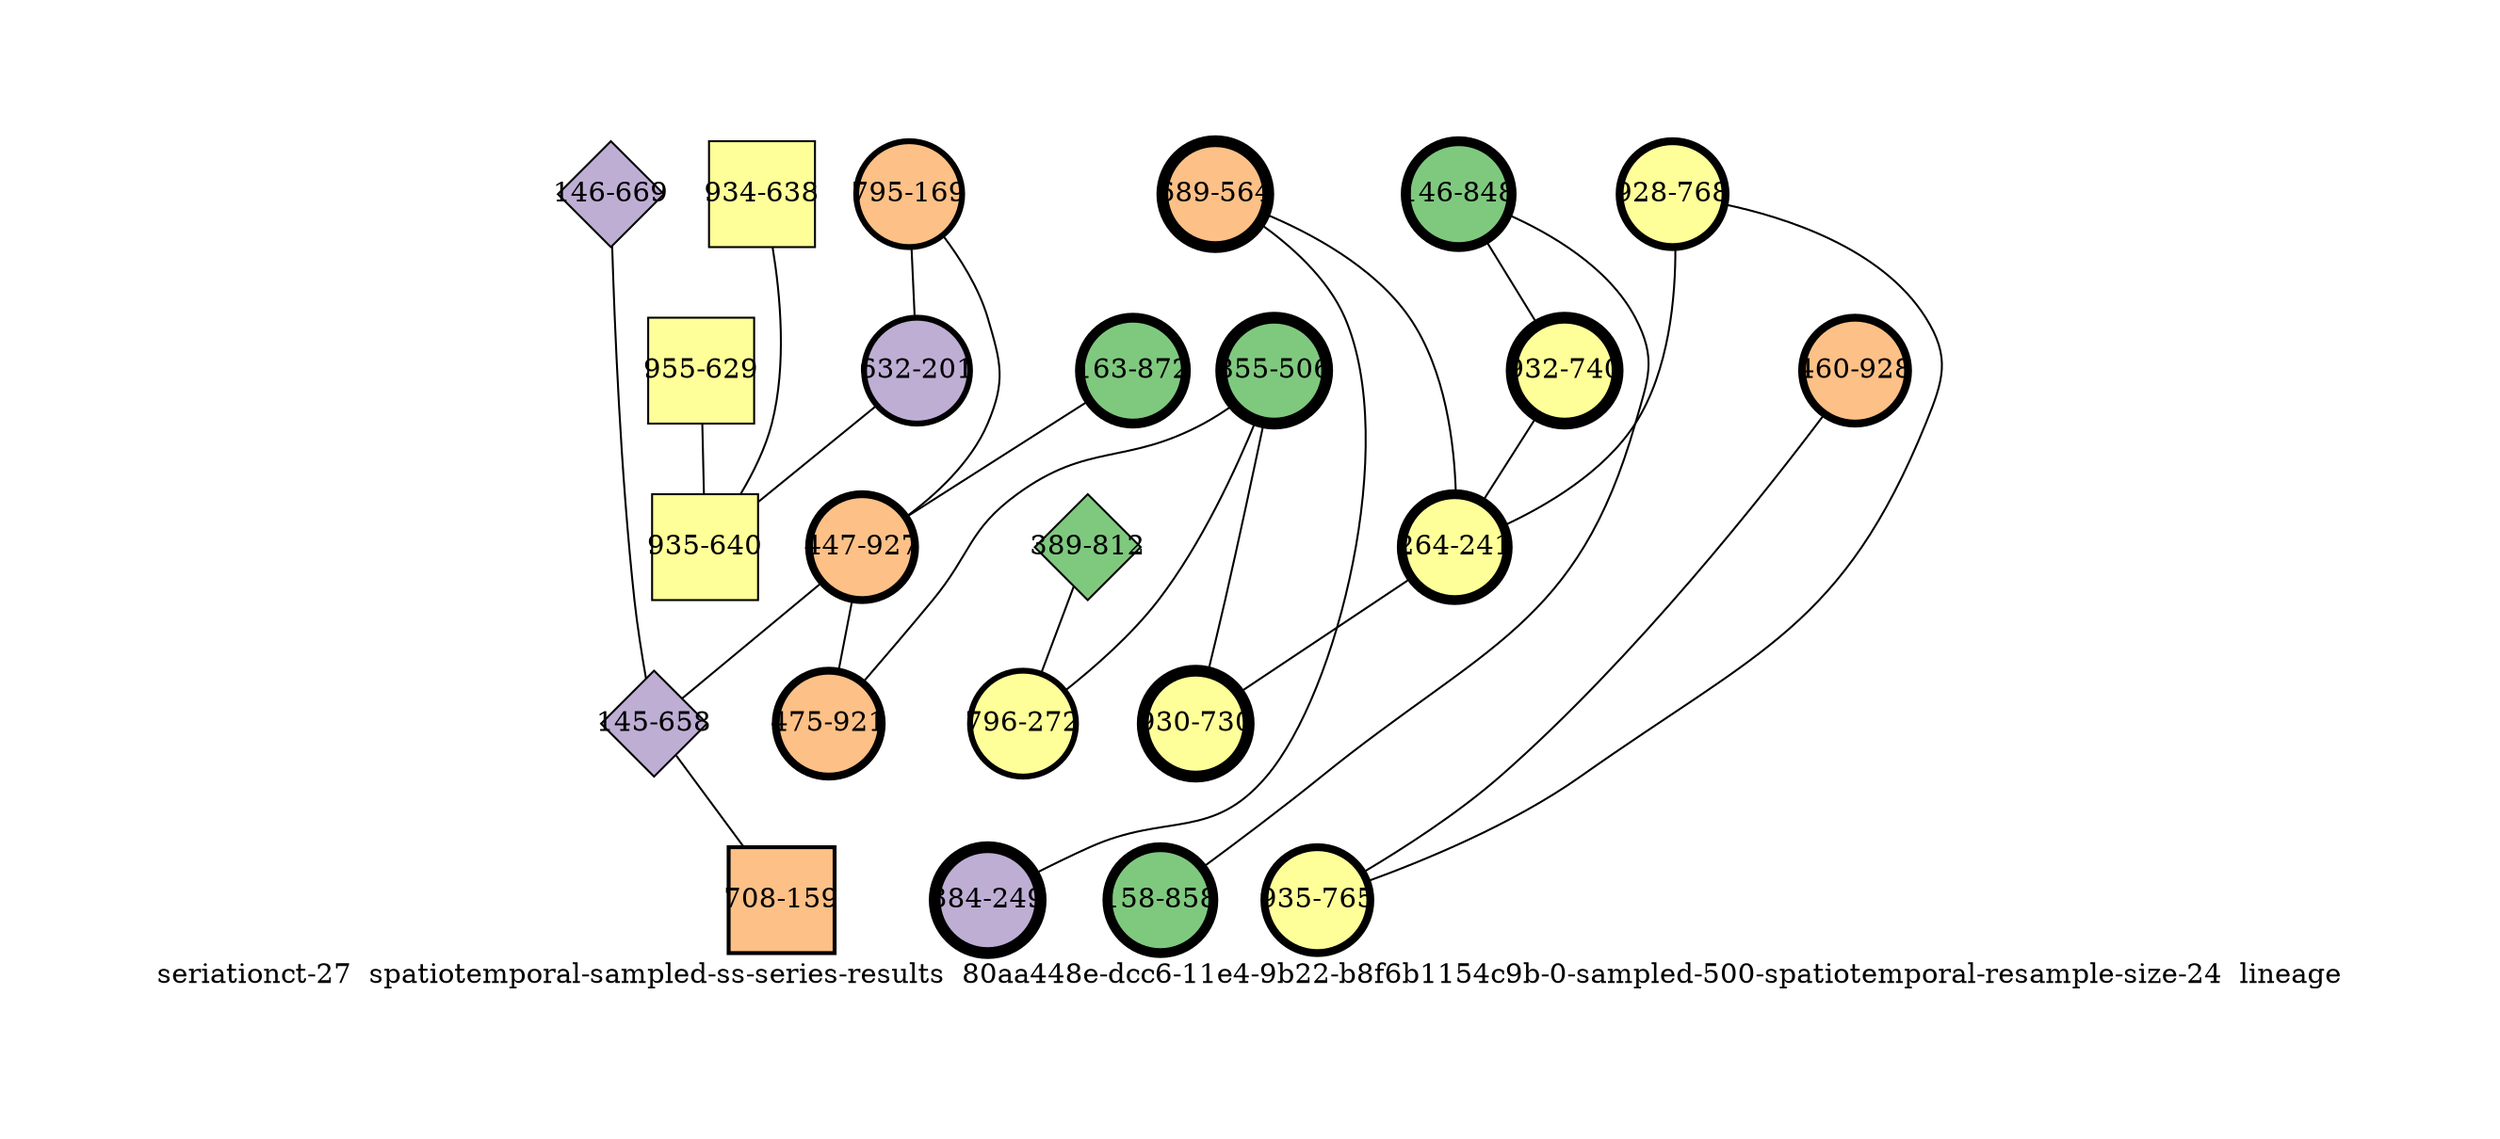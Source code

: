 strict graph "seriationct-27  spatiotemporal-sampled-ss-series-results  80aa448e-dcc6-11e4-9b22-b8f6b1154c9b-0-sampled-500-spatiotemporal-resample-size-24  lineage" {
labelloc=b;
ratio=auto;
pad="1.0";
label="seriationct-27  spatiotemporal-sampled-ss-series-results  80aa448e-dcc6-11e4-9b22-b8f6b1154c9b-0-sampled-500-spatiotemporal-resample-size-24  lineage";
node [width="0.75", style=filled, fixedsize=true, height="0.75", shape=circle, label=""];
0 [xCoordinate="169.0", appears_in_slice=3, yCoordinate="795.0", colorscheme=accent6, lineage_id=0, short_label="795-169", label="795-169", shape=circle, cluster_id=2, fillcolor=3, size="500.0", id=0, penwidth="3.0"];
1 [xCoordinate="564.0", appears_in_slice=6, yCoordinate="689.0", colorscheme=accent6, lineage_id=0, short_label="689-564", label="689-564", shape=circle, cluster_id=2, fillcolor=3, size="500.0", id=1, penwidth="6.0"];
2 [xCoordinate="812.0", appears_in_slice=1, yCoordinate="389.0", colorscheme=accent6, lineage_id=2, short_label="389-812", label="389-812", shape=diamond, cluster_id=0, fillcolor=1, size="500.0", id=2, penwidth="1.0"];
3 [xCoordinate="872.0", appears_in_slice=5, yCoordinate="163.0", colorscheme=accent6, lineage_id=0, short_label="163-872", label="163-872", shape=circle, cluster_id=0, fillcolor=1, size="500.0", id=3, penwidth="5.0"];
4 [xCoordinate="201.0", appears_in_slice=3, yCoordinate="632.0", colorscheme=accent6, lineage_id=0, short_label="632-201", label="632-201", shape=circle, cluster_id=1, fillcolor=2, size="500.0", id=4, penwidth="3.0"];
5 [xCoordinate="506.0", appears_in_slice=6, yCoordinate="855.0", colorscheme=accent6, lineage_id=0, short_label="855-506", label="855-506", shape=circle, cluster_id=0, fillcolor=1, size="500.0", id=5, penwidth="6.0"];
6 [xCoordinate="638.0", appears_in_slice=1, yCoordinate="934.0", colorscheme=accent6, lineage_id=1, short_label="934-638", label="934-638", shape=square, cluster_id=3, fillcolor=4, size="500.0", id=6, penwidth="1.0"];
7 [xCoordinate="848.0", appears_in_slice=5, yCoordinate="146.0", colorscheme=accent6, lineage_id=0, short_label="146-848", label="146-848", shape=circle, cluster_id=0, fillcolor=1, size="500.0", id=7, penwidth="5.0"];
8 [xCoordinate="928.0", appears_in_slice=4, yCoordinate="460.0", colorscheme=accent6, lineage_id=0, short_label="460-928", label="460-928", shape=circle, cluster_id=2, fillcolor=3, size="500.0", id=8, penwidth="4.0"];
9 [xCoordinate="272.0", appears_in_slice=3, yCoordinate="796.0", colorscheme=accent6, lineage_id=0, short_label="796-272", label="796-272", shape=circle, cluster_id=3, fillcolor=4, size="500.0", id=9, penwidth="3.0"];
10 [xCoordinate="927.0", appears_in_slice=4, yCoordinate="447.0", colorscheme=accent6, lineage_id=0, short_label="447-927", label="447-927", shape=circle, cluster_id=2, fillcolor=3, size="500.0", id=10, penwidth="4.0"];
11 [xCoordinate="858.0", appears_in_slice=5, yCoordinate="158.0", colorscheme=accent6, lineage_id=0, short_label="158-858", label="158-858", shape=circle, cluster_id=0, fillcolor=1, size="500.0", id=11, penwidth="5.0"];
12 [xCoordinate="669.0", appears_in_slice=1, yCoordinate="146.0", colorscheme=accent6, lineage_id=2, short_label="146-669", label="146-669", shape=diamond, cluster_id=1, fillcolor=2, size="500.0", id=12, penwidth="1.0"];
13 [xCoordinate="740.0", appears_in_slice=6, yCoordinate="932.0", colorscheme=accent6, lineage_id=0, short_label="932-740", label="932-740", shape=circle, cluster_id=3, fillcolor=4, size="500.0", id=13, penwidth="6.0"];
14 [xCoordinate="768.0", appears_in_slice=4, yCoordinate="928.0", colorscheme=accent6, lineage_id=0, short_label="928-768", label="928-768", shape=circle, cluster_id=3, fillcolor=4, size="500.0", id=14, penwidth="4.0"];
15 [xCoordinate="241.0", appears_in_slice=5, yCoordinate="264.0", colorscheme=accent6, lineage_id=0, short_label="264-241", label="264-241", shape=circle, cluster_id=3, fillcolor=4, size="500.0", id=15, penwidth="5.0"];
16 [xCoordinate="658.0", appears_in_slice=1, yCoordinate="145.0", colorscheme=accent6, lineage_id=2, short_label="145-658", label="145-658", shape=diamond, cluster_id=1, fillcolor=2, size="500.0", id=16, penwidth="1.0"];
17 [xCoordinate="629.0", appears_in_slice=1, yCoordinate="955.0", colorscheme=accent6, lineage_id=1, short_label="955-629", label="955-629", shape=square, cluster_id=3, fillcolor=4, size="500.0", id=17, penwidth="1.0"];
18 [xCoordinate="640.0", appears_in_slice=1, yCoordinate="935.0", colorscheme=accent6, lineage_id=1, short_label="935-640", label="935-640", shape=square, cluster_id=3, fillcolor=4, size="500.0", id=18, penwidth="1.0"];
19 [xCoordinate="159.0", appears_in_slice=2, yCoordinate="708.0", colorscheme=accent6, lineage_id=1, short_label="708-159", label="708-159", shape=square, cluster_id=2, fillcolor=3, size="500.0", id=19, penwidth="2.0"];
20 [xCoordinate="765.0", appears_in_slice=4, yCoordinate="935.0", colorscheme=accent6, lineage_id=0, short_label="935-765", label="935-765", shape=circle, cluster_id=3, fillcolor=4, size="500.0", id=20, penwidth="4.0"];
21 [xCoordinate="921.0", appears_in_slice=4, yCoordinate="475.0", colorscheme=accent6, lineage_id=0, short_label="475-921", label="475-921", shape=circle, cluster_id=2, fillcolor=3, size="500.0", id=21, penwidth="4.0"];
22 [xCoordinate="249.0", appears_in_slice=6, yCoordinate="384.0", colorscheme=accent6, lineage_id=0, short_label="384-249", label="384-249", shape=circle, cluster_id=1, fillcolor=2, size="500.0", id=22, penwidth="6.0"];
23 [xCoordinate="730.0", appears_in_slice=6, yCoordinate="930.0", colorscheme=accent6, lineage_id=0, short_label="930-730", label="930-730", shape=circle, cluster_id=3, fillcolor=4, size="500.0", id=23, penwidth="6.0"];
0 -- 10  [inverseweight="2.33212405185", weight="0.428793656669"];
0 -- 4  [inverseweight="2.70995744208", weight="0.369009484973"];
1 -- 22  [inverseweight="17.3135840266", weight="0.0577581163128"];
1 -- 15  [inverseweight="3.06569669742", weight="0.326190128606"];
2 -- 9  [inverseweight="1.35438206817", weight="0.738344093225"];
3 -- 10  [inverseweight="2.50463787408", weight="0.399259314231"];
4 -- 18  [inverseweight="1.62853490726", weight="0.614048857991"];
5 -- 9  [inverseweight="2.91983559686", weight="0.342485036169"];
5 -- 21  [inverseweight="4.27866466256", weight="0.233717778528"];
5 -- 23  [inverseweight="11.2537284152", weight="0.0888594395661"];
6 -- 18  [inverseweight="43.1934212791", weight="0.0231516738056"];
7 -- 11  [inverseweight="33.1133089266", weight="0.0301993377411"];
7 -- 13  [inverseweight="7.03179938079", weight="0.142211110677"];
8 -- 20  [inverseweight="1.4766039832", weight="0.677229650857"];
10 -- 16  [inverseweight="2.80491943041", weight="0.356516479283"];
10 -- 21  [inverseweight="11.3871879669", weight="0.0878179936004"];
12 -- 16  [inverseweight="19.1459895267", weight="0.0522302594288"];
13 -- 15  [inverseweight="2.93751955293", weight="0.34042326595"];
14 -- 20  [inverseweight="20.5846742398", weight="0.048579831206"];
14 -- 15  [inverseweight="3.83911812379", weight="0.260476486463"];
15 -- 23  [inverseweight="2.60120474083", weight="0.384437251057"];
16 -- 19  [inverseweight="3.01752843491", weight="0.331397042835"];
17 -- 18  [inverseweight="41.6666666667", weight="0.024"];
}
